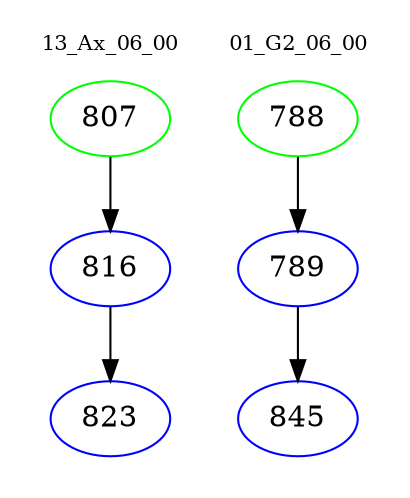 digraph{
subgraph cluster_0 {
color = white
label = "13_Ax_06_00";
fontsize=10;
T0_807 [label="807", color="green"]
T0_807 -> T0_816 [color="black"]
T0_816 [label="816", color="blue"]
T0_816 -> T0_823 [color="black"]
T0_823 [label="823", color="blue"]
}
subgraph cluster_1 {
color = white
label = "01_G2_06_00";
fontsize=10;
T1_788 [label="788", color="green"]
T1_788 -> T1_789 [color="black"]
T1_789 [label="789", color="blue"]
T1_789 -> T1_845 [color="black"]
T1_845 [label="845", color="blue"]
}
}
